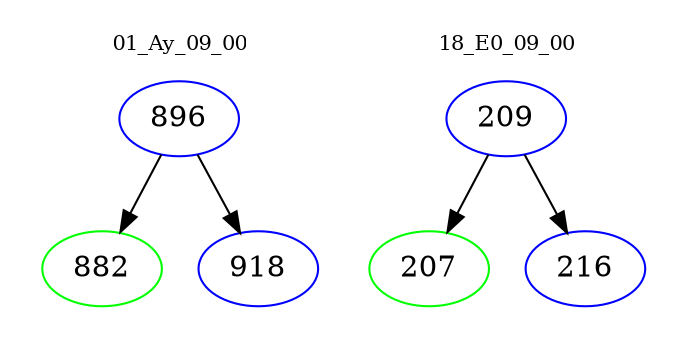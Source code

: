 digraph{
subgraph cluster_0 {
color = white
label = "01_Ay_09_00";
fontsize=10;
T0_896 [label="896", color="blue"]
T0_896 -> T0_882 [color="black"]
T0_882 [label="882", color="green"]
T0_896 -> T0_918 [color="black"]
T0_918 [label="918", color="blue"]
}
subgraph cluster_1 {
color = white
label = "18_E0_09_00";
fontsize=10;
T1_209 [label="209", color="blue"]
T1_209 -> T1_207 [color="black"]
T1_207 [label="207", color="green"]
T1_209 -> T1_216 [color="black"]
T1_216 [label="216", color="blue"]
}
}
